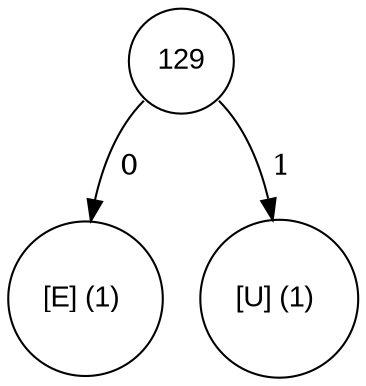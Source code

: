 digraph tree {
	node [fontname="Arial", shape="circle", width=0.5]; 

129:sw -> 69 [label = " 0"]; 
69 [label = "[E] (1) "]; 
129:se -> 85 [label = " 1"]; 
85 [label = "[U] (1) "]; 
}
